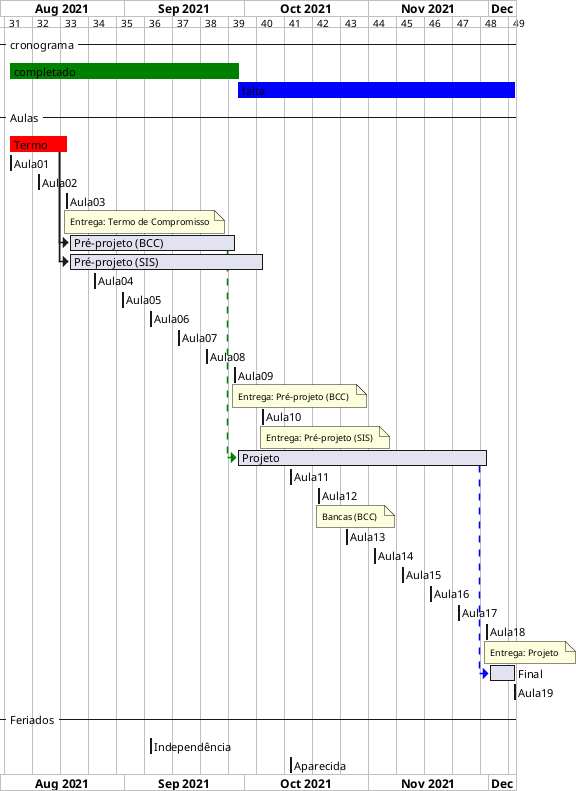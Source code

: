 @startgantt

ganttscale weekly

Project starts 2021-08-01

-- cronograma -- 
[completado] is colored in green
[completado] starts 2021-08-03 and ends 2021-09-29
[falta] starts 2021-09-29 and ends 2021-12-07
[falta] is colored in blue

-- Aulas -- 
[Termo] is colored in Red
[Termo]  starts 2021-08-03 and ends 2021-08-17
[Aula01] starts 2021-08-03 and ends 2021-08-03
[Aula02] starts 2021-08-10 and ends 2021-08-10
[Aula03] starts 2021-08-17 and ends 2021-08-17
note bottom
Entrega: Termo de Compromisso
end note
[Pré-projeto (BCC)] starts at [Termo]'s end
[Pré-projeto (BCC)] ends 2021-09-28
[Pré-projeto (SIS)] starts at [Termo]'s end
[Pré-projeto (SIS)] ends 2021-10-05
[Aula04] starts 2021-08-24 and ends 2021-08-24
[Aula05] starts 2021-08-31 and ends 2021-08-31
[Aula06] starts 2021-09-07 and ends 2021-09-07
[Aula07] starts 2021-09-14 and ends 2021-09-14
[Aula08] starts 2021-09-21 and ends 2021-09-21
[Aula09] starts 2021-09-28 and ends 2021-09-28
note bottom
Entrega: Pré-projeto (BCC) 
end note
[Aula10] starts 2021-10-05 and ends 2021-10-05
note bottom
Entrega: Pré-projeto (SIS) 
end note
[Projeto] starts at [Pré-projeto (BCC)]'s end with green dashed link
[Projeto] ends 2021-11-30
[Aula11] starts 2021-10-12 and ends 2021-10-12
[Aula12] starts 2021-10-19 and ends 2021-10-19
note bottom
Bancas (BCC) 
end note
[Aula13] starts 2021-10-26 and ends 2021-10-26
[Aula14] starts 2021-11-02 and ends 2021-11-02
[Aula15] starts 2021-11-09 and ends 2021-11-09
[Aula16] starts 2021-11-16 and ends 2021-11-16
[Aula17] starts 2021-11-23 and ends 2021-11-23
[Aula18] starts 2021-11-30 and ends 2021-11-30
note bottom
Entrega: Projeto 
end note
[Final] starts at [Projeto]'s end with blue dashed link
[Final] ends 2021-12-07
[Aula19] starts 2021-12-07 and ends 2021-12-07

-- Feriados --
[Independência] starts 2021-09-07 and ends 2021-09-07
[Aparecida] starts 2021-10-12 and ends 2021-10-12


@endgantt